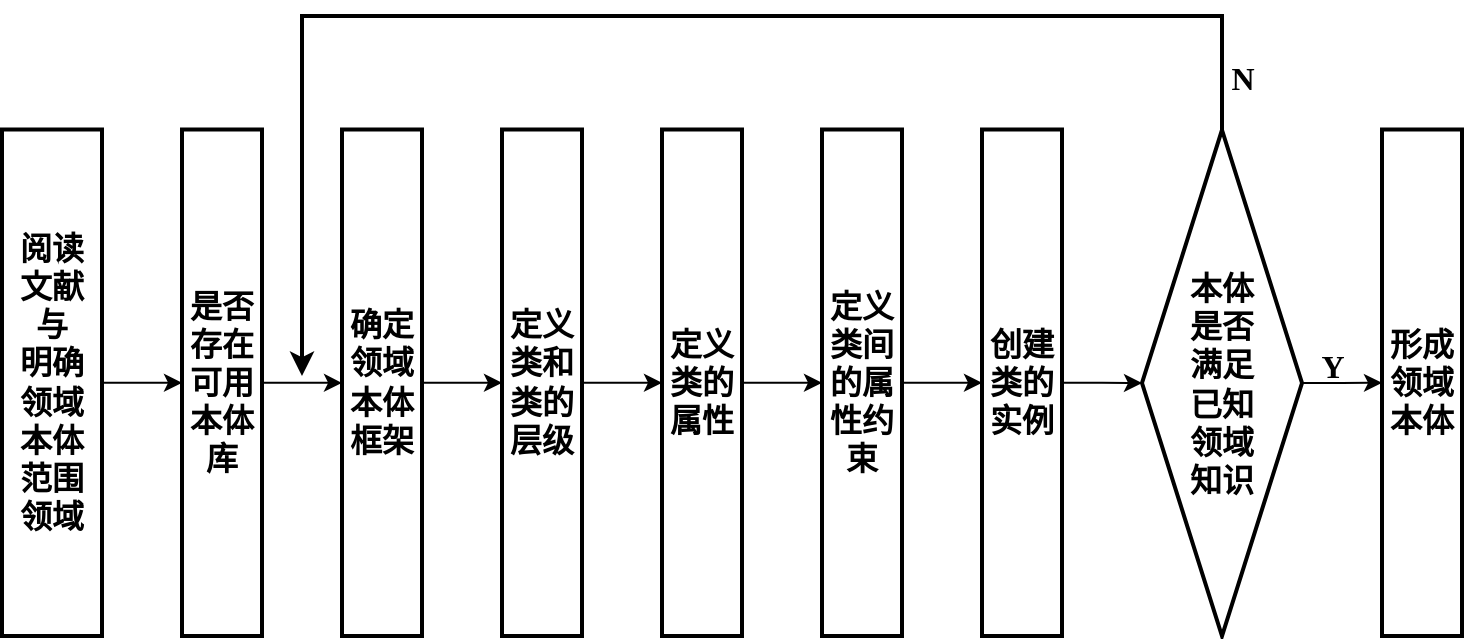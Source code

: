 <mxfile version="17.2.4" type="github">
  <diagram id="pkrnBZ31O33gXuKPcnR_" name="Page-1">
    <mxGraphModel dx="1058" dy="794" grid="1" gridSize="10" guides="1" tooltips="1" connect="1" arrows="1" fold="1" page="1" pageScale="1" pageWidth="827" pageHeight="1169" math="0" shadow="0">
      <root>
        <mxCell id="0" />
        <mxCell id="1" parent="0" />
        <mxCell id="-AvGqWu689xrTQzoSMUi-4" style="edgeStyle=orthogonalEdgeStyle;rounded=0;orthogonalLoop=1;jettySize=auto;html=1;exitX=1;exitY=0.5;exitDx=0;exitDy=0;entryX=0;entryY=0.5;entryDx=0;entryDy=0;fontSize=16;fontStyle=1" parent="1" source="kKUYvnr-Q00udqjfxyr7-1" target="-AvGqWu689xrTQzoSMUi-2" edge="1">
          <mxGeometry relative="1" as="geometry" />
        </mxCell>
        <mxCell id="kKUYvnr-Q00udqjfxyr7-1" value="&lt;font face=&quot;Times New Roman&quot; style=&quot;font-size: 16px;&quot;&gt;&lt;span style=&quot;font-size: 16px;&quot;&gt;阅读文献与&lt;br style=&quot;font-size: 16px;&quot;&gt;明确领域本体范围领域&lt;/span&gt;&lt;/font&gt;" style="rounded=0;whiteSpace=wrap;html=1;strokeWidth=2;fontStyle=1;perimeterSpacing=0;spacing=3;fontSize=16;" parent="1" vertex="1">
          <mxGeometry x="30" y="206.75" width="50" height="253.25" as="geometry" />
        </mxCell>
        <mxCell id="-AvGqWu689xrTQzoSMUi-6" style="edgeStyle=orthogonalEdgeStyle;rounded=0;orthogonalLoop=1;jettySize=auto;html=1;exitX=1;exitY=0.5;exitDx=0;exitDy=0;entryX=0;entryY=0.5;entryDx=0;entryDy=0;fontSize=16;fontStyle=1" parent="1" source="kKUYvnr-Q00udqjfxyr7-2" target="kKUYvnr-Q00udqjfxyr7-3" edge="1">
          <mxGeometry relative="1" as="geometry" />
        </mxCell>
        <mxCell id="kKUYvnr-Q00udqjfxyr7-2" value="&lt;font face=&quot;Times New Roman&quot; style=&quot;font-size: 16px;&quot;&gt;&lt;span style=&quot;font-size: 16px;&quot;&gt;&lt;span style=&quot;font-size: 16px;&quot;&gt;确定领域本体框架&lt;/span&gt;&lt;/span&gt;&lt;/font&gt;" style="rounded=0;whiteSpace=wrap;html=1;strokeWidth=2;fontStyle=1;spacing=3;fontSize=16;" parent="1" vertex="1">
          <mxGeometry x="200" y="206.75" width="40" height="253.25" as="geometry" />
        </mxCell>
        <mxCell id="-AvGqWu689xrTQzoSMUi-7" style="edgeStyle=orthogonalEdgeStyle;rounded=0;orthogonalLoop=1;jettySize=auto;html=1;exitX=1;exitY=0.5;exitDx=0;exitDy=0;entryX=0;entryY=0.5;entryDx=0;entryDy=0;fontSize=16;fontStyle=1" parent="1" source="kKUYvnr-Q00udqjfxyr7-3" target="kKUYvnr-Q00udqjfxyr7-4" edge="1">
          <mxGeometry relative="1" as="geometry" />
        </mxCell>
        <mxCell id="kKUYvnr-Q00udqjfxyr7-3" value="&lt;font face=&quot;Times New Roman&quot; style=&quot;font-size: 16px;&quot;&gt;&lt;span style=&quot;font-size: 16px;&quot;&gt;&lt;span style=&quot;font-size: 16px;&quot;&gt;定义类和类的层级&lt;/span&gt;&lt;/span&gt;&lt;/font&gt;" style="rounded=0;whiteSpace=wrap;html=1;strokeWidth=2;fontStyle=1;spacing=3;fontSize=16;" parent="1" vertex="1">
          <mxGeometry x="280" y="206.75" width="40" height="253.25" as="geometry" />
        </mxCell>
        <mxCell id="-AvGqWu689xrTQzoSMUi-8" style="edgeStyle=orthogonalEdgeStyle;rounded=0;orthogonalLoop=1;jettySize=auto;html=1;exitX=1;exitY=0.5;exitDx=0;exitDy=0;entryX=0;entryY=0.5;entryDx=0;entryDy=0;fontSize=16;fontStyle=1" parent="1" source="kKUYvnr-Q00udqjfxyr7-4" target="kKUYvnr-Q00udqjfxyr7-5" edge="1">
          <mxGeometry relative="1" as="geometry" />
        </mxCell>
        <mxCell id="kKUYvnr-Q00udqjfxyr7-4" value="&lt;font face=&quot;Times New Roman&quot; style=&quot;font-size: 16px;&quot;&gt;&lt;span style=&quot;font-size: 16px;&quot;&gt;&lt;span style=&quot;font-size: 16px;&quot;&gt;定义类的属性&lt;/span&gt;&lt;/span&gt;&lt;/font&gt;" style="rounded=0;whiteSpace=wrap;html=1;strokeWidth=2;fontStyle=1;spacing=3;fontSize=16;" parent="1" vertex="1">
          <mxGeometry x="360" y="206.75" width="40" height="253.25" as="geometry" />
        </mxCell>
        <mxCell id="-AvGqWu689xrTQzoSMUi-9" style="edgeStyle=orthogonalEdgeStyle;rounded=0;orthogonalLoop=1;jettySize=auto;html=1;exitX=1;exitY=0.5;exitDx=0;exitDy=0;entryX=0;entryY=0.5;entryDx=0;entryDy=0;fontSize=16;fontStyle=1" parent="1" source="kKUYvnr-Q00udqjfxyr7-5" target="kKUYvnr-Q00udqjfxyr7-6" edge="1">
          <mxGeometry relative="1" as="geometry" />
        </mxCell>
        <mxCell id="kKUYvnr-Q00udqjfxyr7-5" value="&lt;font face=&quot;Times New Roman&quot; style=&quot;font-size: 16px;&quot;&gt;&lt;span style=&quot;font-size: 16px;&quot;&gt;&lt;span style=&quot;font-size: 16px;&quot;&gt;定义类间的属性约束&lt;/span&gt;&lt;/span&gt;&lt;/font&gt;" style="rounded=0;whiteSpace=wrap;html=1;strokeWidth=2;fontStyle=1;spacing=3;fontSize=16;" parent="1" vertex="1">
          <mxGeometry x="440" y="206.75" width="40" height="253.25" as="geometry" />
        </mxCell>
        <mxCell id="-AvGqWu689xrTQzoSMUi-10" style="edgeStyle=orthogonalEdgeStyle;rounded=0;orthogonalLoop=1;jettySize=auto;html=1;exitX=1;exitY=0.5;exitDx=0;exitDy=0;entryX=0;entryY=0.5;entryDx=0;entryDy=0;fontSize=16;fontStyle=1" parent="1" source="kKUYvnr-Q00udqjfxyr7-6" target="-AvGqWu689xrTQzoSMUi-3" edge="1">
          <mxGeometry relative="1" as="geometry" />
        </mxCell>
        <mxCell id="kKUYvnr-Q00udqjfxyr7-6" value="&lt;font face=&quot;Times New Roman&quot; style=&quot;font-size: 16px;&quot;&gt;&lt;span style=&quot;font-size: 16px;&quot;&gt;&lt;span style=&quot;font-size: 16px;&quot;&gt;创建类的实例&lt;/span&gt;&lt;/span&gt;&lt;/font&gt;" style="rounded=0;whiteSpace=wrap;html=1;strokeWidth=2;fontStyle=1;spacing=3;fontSize=16;" parent="1" vertex="1">
          <mxGeometry x="520" y="206.75" width="40" height="253.25" as="geometry" />
        </mxCell>
        <mxCell id="kKUYvnr-Q00udqjfxyr7-8" value="&lt;font face=&quot;Times New Roman&quot; style=&quot;font-size: 16px;&quot;&gt;&lt;span style=&quot;font-size: 16px;&quot;&gt;&lt;span style=&quot;font-size: 16px;&quot;&gt;形成领域本体&lt;/span&gt;&lt;/span&gt;&lt;/font&gt;" style="rounded=0;whiteSpace=wrap;html=1;strokeWidth=2;fontStyle=1;spacing=3;fontSize=16;" parent="1" vertex="1">
          <mxGeometry x="720" y="206.75" width="40" height="253.25" as="geometry" />
        </mxCell>
        <mxCell id="-AvGqWu689xrTQzoSMUi-5" style="edgeStyle=orthogonalEdgeStyle;rounded=0;orthogonalLoop=1;jettySize=auto;html=1;exitX=1;exitY=0.5;exitDx=0;exitDy=0;fontSize=16;fontStyle=1" parent="1" source="-AvGqWu689xrTQzoSMUi-2" target="kKUYvnr-Q00udqjfxyr7-2" edge="1">
          <mxGeometry relative="1" as="geometry" />
        </mxCell>
        <mxCell id="-AvGqWu689xrTQzoSMUi-2" value="&lt;font face=&quot;Times New Roman&quot; style=&quot;font-size: 16px;&quot;&gt;&lt;span style=&quot;font-size: 16px;&quot;&gt;是否存在可用本体库&lt;/span&gt;&lt;/font&gt;" style="rounded=0;whiteSpace=wrap;html=1;strokeWidth=2;fontStyle=1;perimeterSpacing=0;spacing=3;fontSize=16;" parent="1" vertex="1">
          <mxGeometry x="120" y="206.75" width="40" height="253.25" as="geometry" />
        </mxCell>
        <mxCell id="-AvGqWu689xrTQzoSMUi-11" style="edgeStyle=orthogonalEdgeStyle;rounded=0;orthogonalLoop=1;jettySize=auto;html=1;exitX=1;exitY=0.5;exitDx=0;exitDy=0;entryX=0;entryY=0.5;entryDx=0;entryDy=0;fontSize=16;fontStyle=1" parent="1" source="-AvGqWu689xrTQzoSMUi-3" target="kKUYvnr-Q00udqjfxyr7-8" edge="1">
          <mxGeometry relative="1" as="geometry" />
        </mxCell>
        <mxCell id="-AvGqWu689xrTQzoSMUi-13" style="edgeStyle=orthogonalEdgeStyle;rounded=0;orthogonalLoop=1;jettySize=auto;html=1;exitX=0.5;exitY=0;exitDx=0;exitDy=0;fontSize=16;strokeWidth=2;fontStyle=1" parent="1" source="-AvGqWu689xrTQzoSMUi-3" edge="1">
          <mxGeometry relative="1" as="geometry">
            <mxPoint x="180" y="330" as="targetPoint" />
            <Array as="points">
              <mxPoint x="640" y="150" />
              <mxPoint x="180" y="150" />
            </Array>
          </mxGeometry>
        </mxCell>
        <mxCell id="-AvGqWu689xrTQzoSMUi-3" value="&lt;span style=&quot;font-size: 16px;&quot;&gt;本体&lt;br style=&quot;font-size: 16px;&quot;&gt;是否&lt;br style=&quot;font-size: 16px;&quot;&gt;满足&lt;br style=&quot;font-size: 16px;&quot;&gt;已知&lt;br style=&quot;font-size: 16px;&quot;&gt;领域&lt;br style=&quot;font-size: 16px;&quot;&gt;知识&lt;/span&gt;" style="rhombus;whiteSpace=wrap;html=1;rounded=0;fontSize=16;fontStyle=1;strokeWidth=2;" parent="1" vertex="1">
          <mxGeometry x="600" y="207" width="80" height="253" as="geometry" />
        </mxCell>
        <mxCell id="-AvGqWu689xrTQzoSMUi-14" value="&lt;font face=&quot;Times New Roman&quot; style=&quot;font-size: 16px;&quot;&gt;&lt;span style=&quot;font-size: 16px;&quot;&gt;Y&lt;/span&gt;&lt;/font&gt;" style="text;html=1;align=center;verticalAlign=middle;resizable=0;points=[];autosize=1;strokeColor=none;fillColor=none;fontSize=16;fontStyle=1" parent="1" vertex="1">
          <mxGeometry x="680" y="315" width="30" height="20" as="geometry" />
        </mxCell>
        <mxCell id="-AvGqWu689xrTQzoSMUi-15" value="&lt;span style=&quot;font-size: 16px;&quot;&gt;N&lt;/span&gt;" style="text;html=1;align=center;verticalAlign=middle;resizable=0;points=[];autosize=1;strokeColor=none;fillColor=none;fontSize=16;fontFamily=Times New Roman;fontStyle=1" parent="1" vertex="1">
          <mxGeometry x="635" y="171" width="30" height="20" as="geometry" />
        </mxCell>
      </root>
    </mxGraphModel>
  </diagram>
</mxfile>
